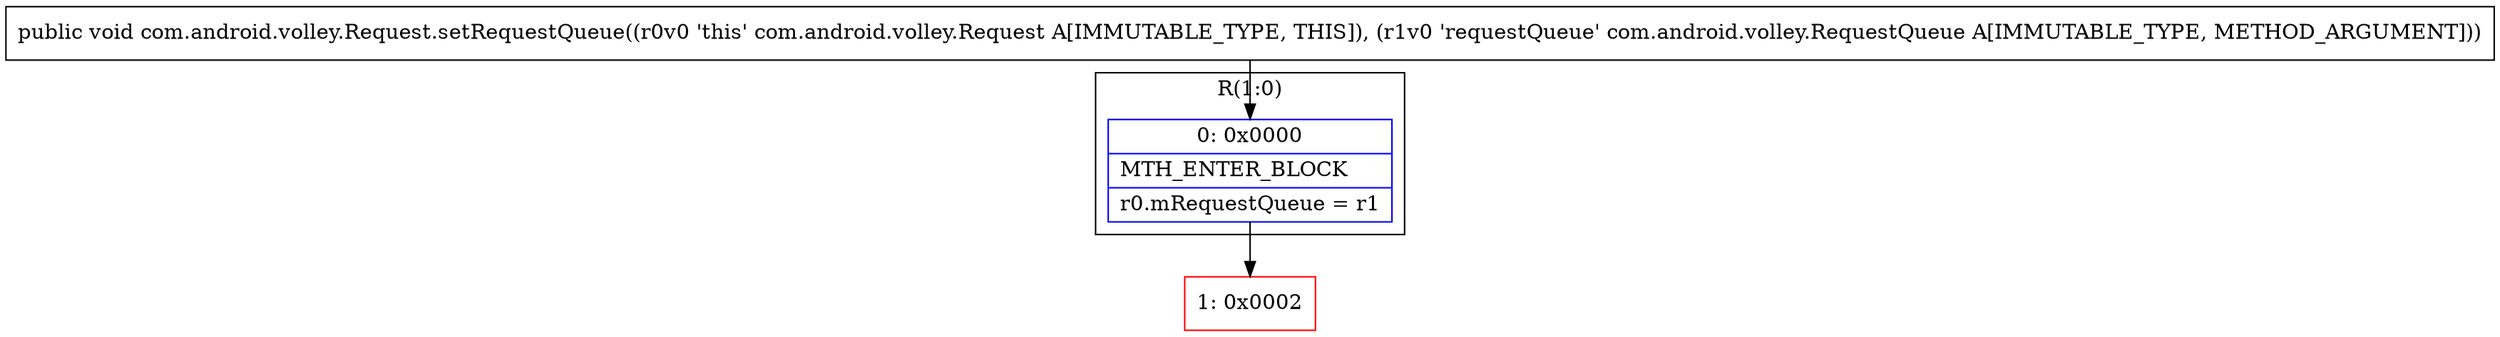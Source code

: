 digraph "CFG forcom.android.volley.Request.setRequestQueue(Lcom\/android\/volley\/RequestQueue;)V" {
subgraph cluster_Region_1022596248 {
label = "R(1:0)";
node [shape=record,color=blue];
Node_0 [shape=record,label="{0\:\ 0x0000|MTH_ENTER_BLOCK\l|r0.mRequestQueue = r1\l}"];
}
Node_1 [shape=record,color=red,label="{1\:\ 0x0002}"];
MethodNode[shape=record,label="{public void com.android.volley.Request.setRequestQueue((r0v0 'this' com.android.volley.Request A[IMMUTABLE_TYPE, THIS]), (r1v0 'requestQueue' com.android.volley.RequestQueue A[IMMUTABLE_TYPE, METHOD_ARGUMENT])) }"];
MethodNode -> Node_0;
Node_0 -> Node_1;
}

